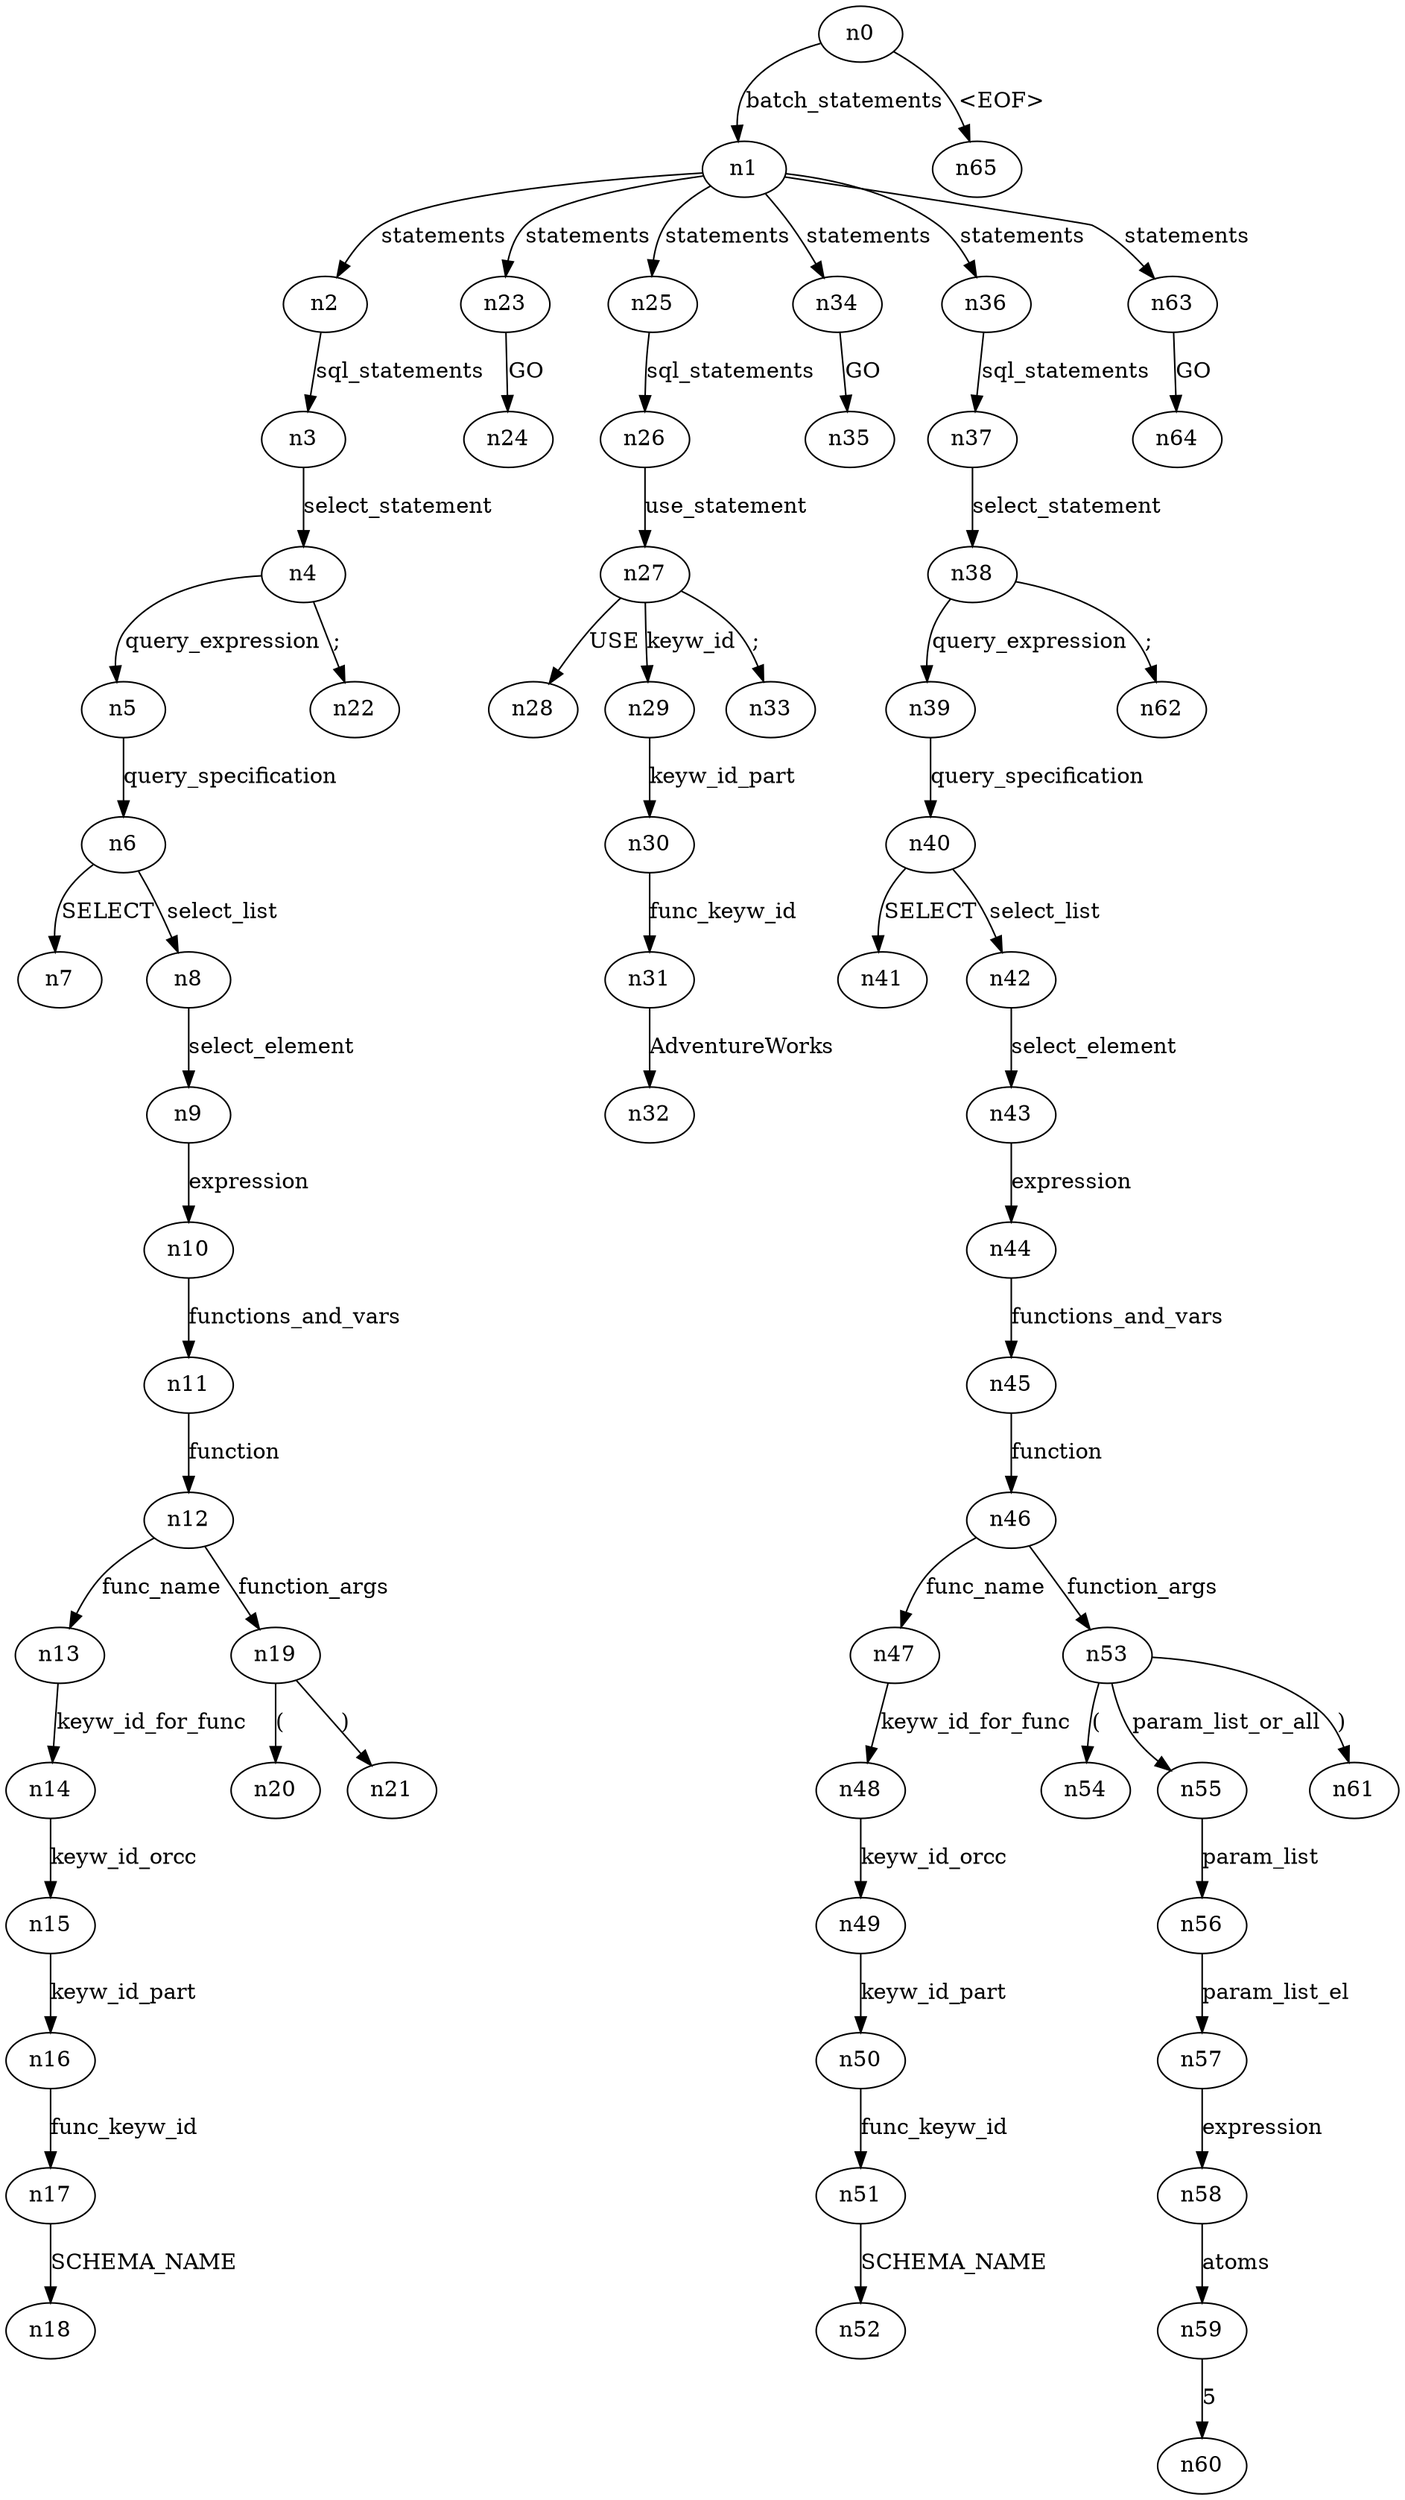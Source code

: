 digraph ParseTree {
  n0 -> n1 [label="batch_statements"];
  n1 -> n2 [label="statements"];
  n2 -> n3 [label="sql_statements"];
  n3 -> n4 [label="select_statement"];
  n4 -> n5 [label="query_expression"];
  n5 -> n6 [label="query_specification"];
  n6 -> n7 [label="SELECT"];
  n6 -> n8 [label="select_list"];
  n8 -> n9 [label="select_element"];
  n9 -> n10 [label="expression"];
  n10 -> n11 [label="functions_and_vars"];
  n11 -> n12 [label="function"];
  n12 -> n13 [label="func_name"];
  n13 -> n14 [label="keyw_id_for_func"];
  n14 -> n15 [label="keyw_id_orcc"];
  n15 -> n16 [label="keyw_id_part"];
  n16 -> n17 [label="func_keyw_id"];
  n17 -> n18 [label="SCHEMA_NAME"];
  n12 -> n19 [label="function_args"];
  n19 -> n20 [label="("];
  n19 -> n21 [label=")"];
  n4 -> n22 [label=";"];
  n1 -> n23 [label="statements"];
  n23 -> n24 [label="GO"];
  n1 -> n25 [label="statements"];
  n25 -> n26 [label="sql_statements"];
  n26 -> n27 [label="use_statement"];
  n27 -> n28 [label="USE"];
  n27 -> n29 [label="keyw_id"];
  n29 -> n30 [label="keyw_id_part"];
  n30 -> n31 [label="func_keyw_id"];
  n31 -> n32 [label="AdventureWorks"];
  n27 -> n33 [label=";"];
  n1 -> n34 [label="statements"];
  n34 -> n35 [label="GO"];
  n1 -> n36 [label="statements"];
  n36 -> n37 [label="sql_statements"];
  n37 -> n38 [label="select_statement"];
  n38 -> n39 [label="query_expression"];
  n39 -> n40 [label="query_specification"];
  n40 -> n41 [label="SELECT"];
  n40 -> n42 [label="select_list"];
  n42 -> n43 [label="select_element"];
  n43 -> n44 [label="expression"];
  n44 -> n45 [label="functions_and_vars"];
  n45 -> n46 [label="function"];
  n46 -> n47 [label="func_name"];
  n47 -> n48 [label="keyw_id_for_func"];
  n48 -> n49 [label="keyw_id_orcc"];
  n49 -> n50 [label="keyw_id_part"];
  n50 -> n51 [label="func_keyw_id"];
  n51 -> n52 [label="SCHEMA_NAME"];
  n46 -> n53 [label="function_args"];
  n53 -> n54 [label="("];
  n53 -> n55 [label="param_list_or_all"];
  n55 -> n56 [label="param_list"];
  n56 -> n57 [label="param_list_el"];
  n57 -> n58 [label="expression"];
  n58 -> n59 [label="atoms"];
  n59 -> n60 [label="5"];
  n53 -> n61 [label=")"];
  n38 -> n62 [label=";"];
  n1 -> n63 [label="statements"];
  n63 -> n64 [label="GO"];
  n0 -> n65 [label="<EOF>"];
}